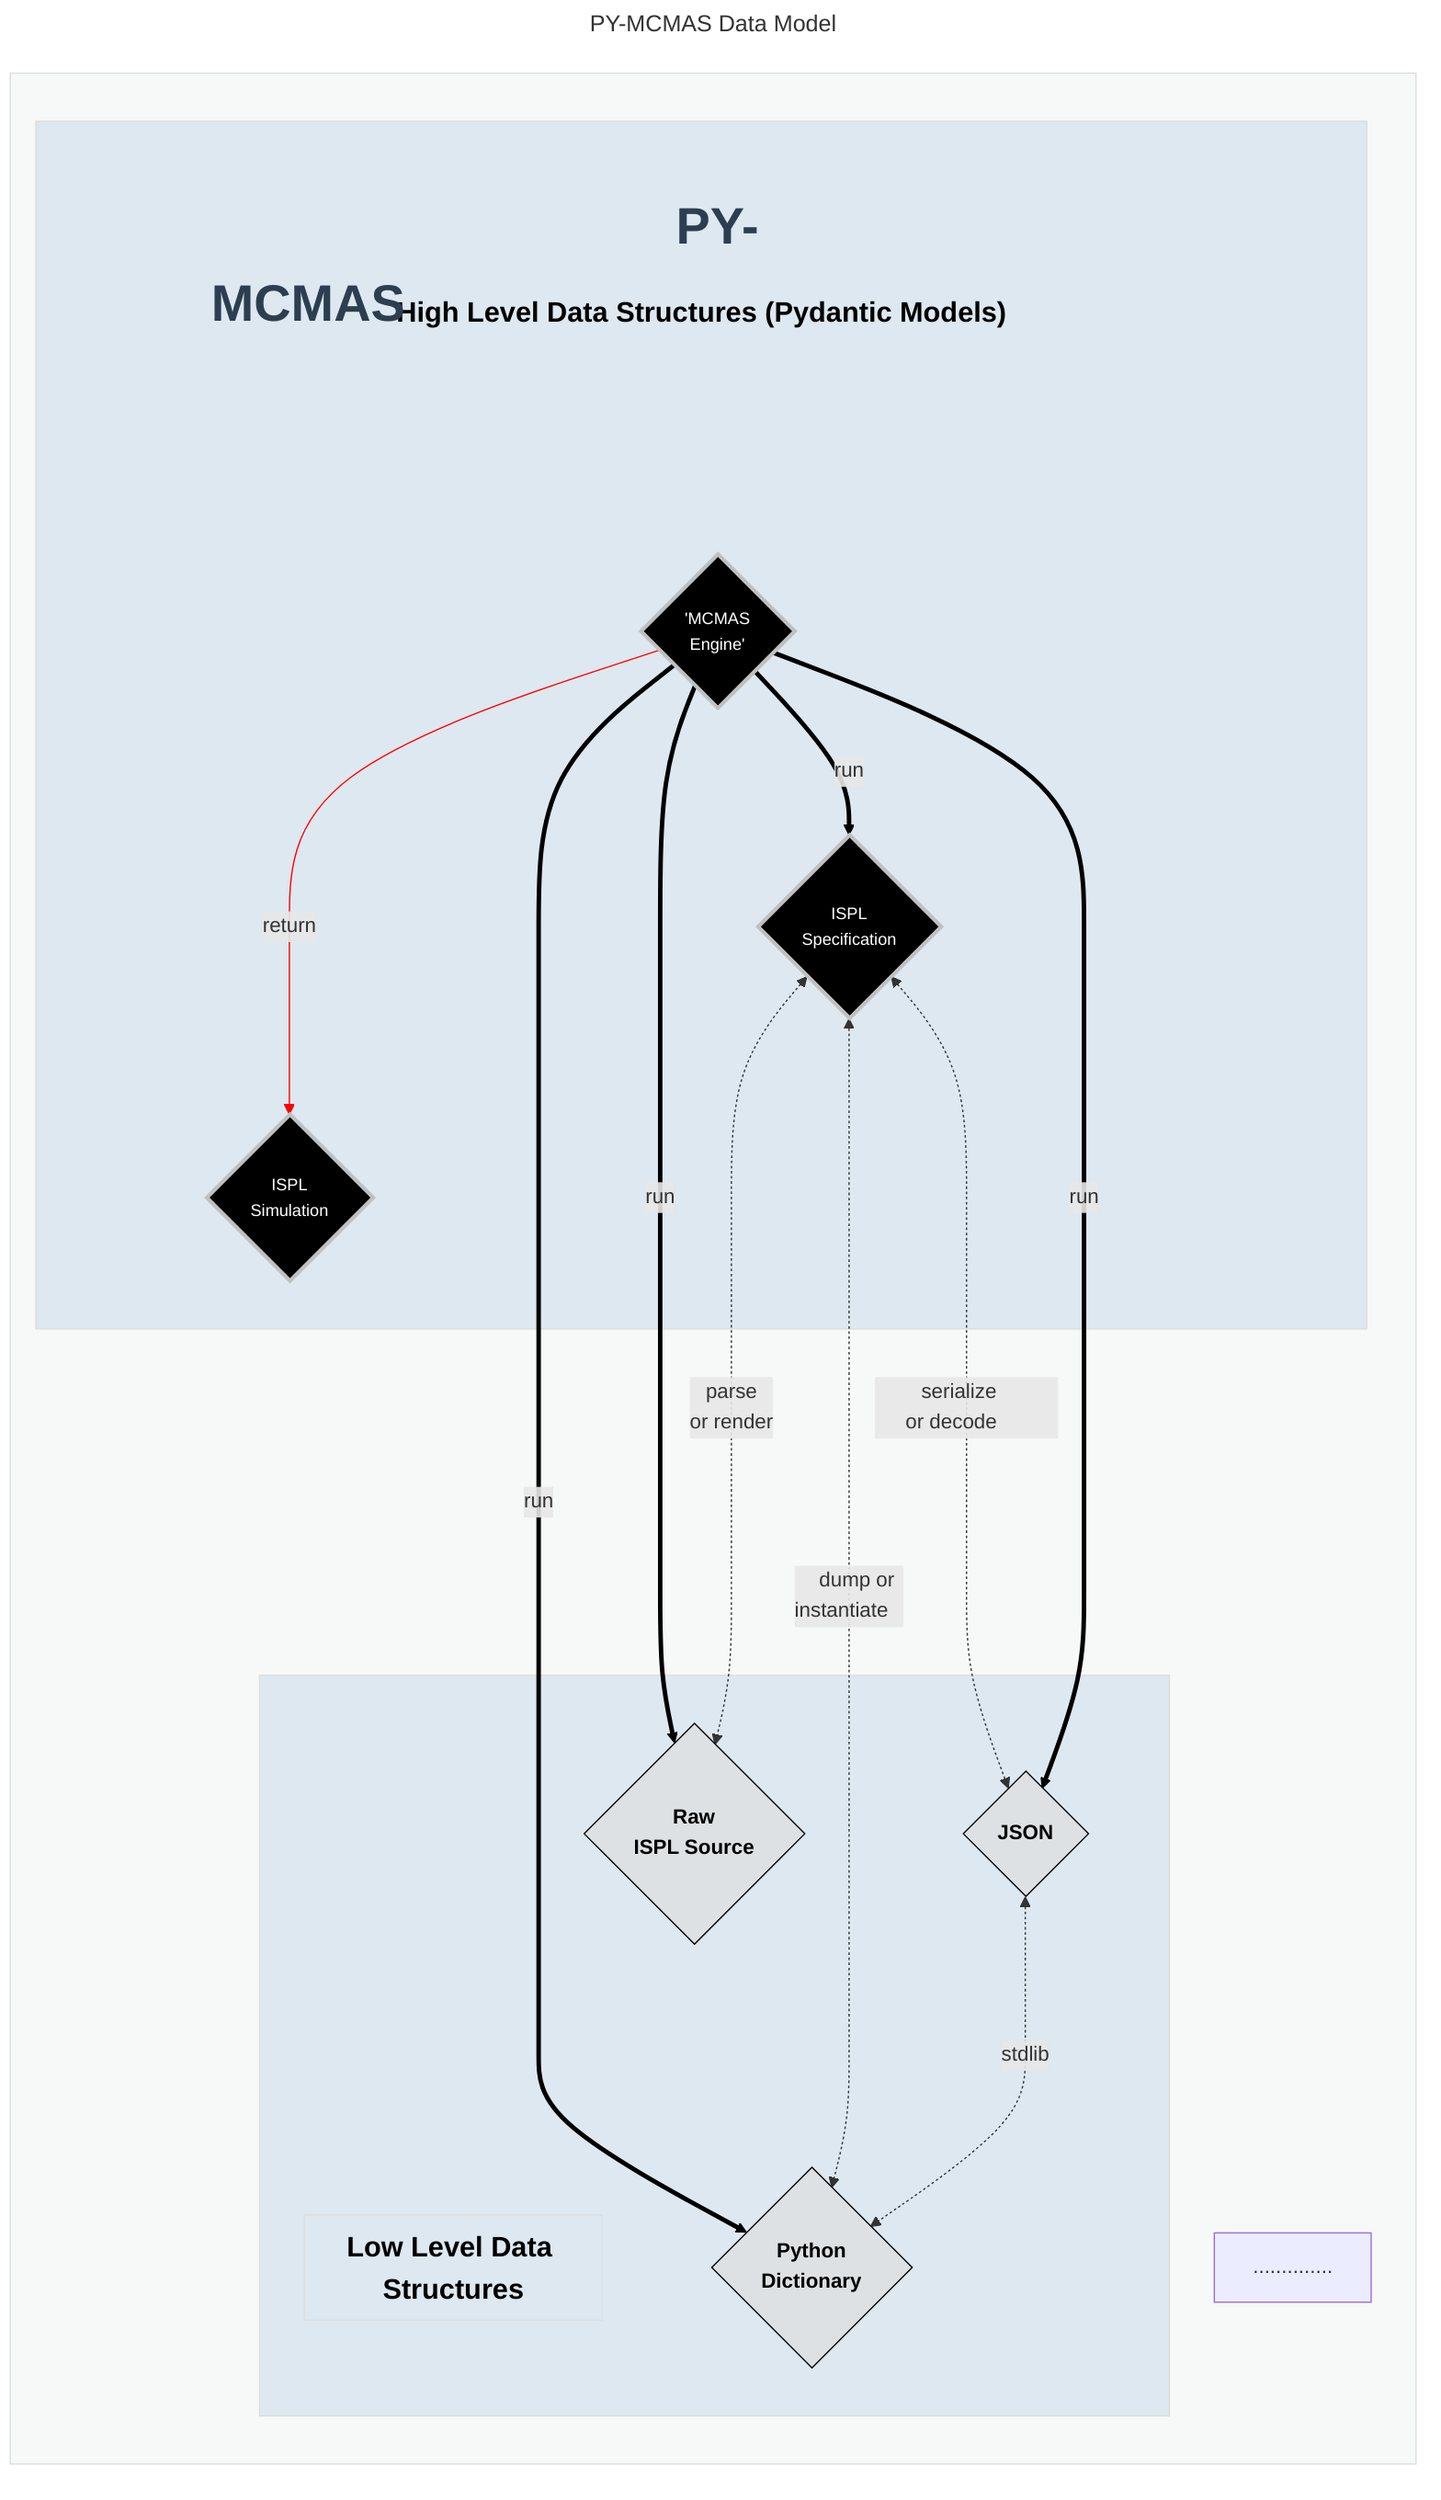 ---
title: PY-MCMAS Data Model
---
%% ⠀⠀⠀⠀⠀⠀⠀⠀⠀⠀⠀⠀⠀⠀⠀⠀⠀⠀⠀⠀⠀⠀⠀⠀⠀⠀⠀⠀⠀⠀⠀⠀⠀⠀
%% %%{init: {
%%   'theme': 'base',
%%   'themeVariables': {
%%     'fontFamily': 'Arial',
%%     'fontSize': '18px'
%%   }
}}%%
flowchart RL
    subgraph Module [" "]
      TOP_TITLE["PY-MCMAS⠀⠀⠀⠀⠀⠀⠀⠀⠀⠀⠀⠀⠀⠀⠀⠀⠀⠀⠀⠀⠀⠀"]---Mcmas
      subgraph ML2 ["<br><br><br><br>High Level Data Structures (Pydantic Models)"]
        %% linkStyle 0 stroke:transparent
      TOP_TITLE-..-Mcmas
        %% invisible1[" "]---Mcmas
      linkStyle 0 stroke:transparent
      linkStyle 1 stroke:transparent
        ISim{"ISPL<br/>Simulation"}
        Spec{"ISPL<br/>Specification"}
        Mcmas{'MCMAS<br/>Engine'}
      end
      subgraph ML1 [" "]
        direction RL 
        JSON("JSON<br/>")
        Code{"Raw<br/>ISPL Source"}
        Dict{"Python<br/>Dictionary"}
      subgraph ML3 ["Low Level Data Structures"]
        %% aaa----------bbbb
        %% class aaa,bbb invisible
      end
      end
      invisible2[".............."]
      Mcmas ---> | return | ISim
      linkStyle 2 stroke:red
      Mcmas ===> | run | Dict
      linkStyle 3 stroke:black
      Mcmas ==> | run | Code
      linkStyle 4 stroke:black
      Mcmas ==> | run | Spec
      linkStyle 5 stroke:black
      Mcmas ==> | run | JSON
      linkStyle 6 stroke:black
      JSON{"JSON"} <-..-> |stdlib| Dict
      Spec <-..-> |parse <br/>or render| Code
      Spec <-.....-> |"⠀dump or </br> instantiate⠀"| Dict
      Spec <-...-> |"⠀⠀serialize⠀⠀⠀<br/>⠀⠀or decode⠀⠀⠀⠀"| JSON
      
      %% subgraph ML3 [" "]
      %%   ISim---|extract symbols| Sympy ---|extract symbols| Spec
      %% end
    end
        
    class Module Background
    class ML1,ML2 Blue
    class ML1,ML3 Blue
    class L1,ML2 subSubgraph
    class EType,SimType,SpecType typeNode
    class JSON,Dict,Code dataNode
    class Mcmas,ISim,Spec blackWhite
    classDef Background fill:#f7f8f8,stroke:#ddd,stroke-width:4x,font-size:22px,font-weight:bold,color:black
    
    classDef Blue fill:#dde8f0,stroke:#ddd,stroke-width:4x,font-size:22px,font-weight:bold,color:black
    
    classDef dataNode fill:#dde1e4,color:black,font-weight:bolder,stroke:black,stroke-width:1px
    
    classDef blackWhite fill:#000000,stroke:silver,stroke-width:3px,font-size:13px,color:#ffffff
     
    classDef invisible fill:transparent,stroke:transparent,font-size:32px,font-weight:bold
    %% classDef invisibleLine stroke:transparent
    
    class TOP_TITLE,invisible1 invisible
    class TOP_TITLE,invisible1 Title
  classDef Title fill:none,stroke:none,color:#2c3e50,font-size:40px,font-weight:bold
  classDef Subtitle fill:none,stroke:none,color:#2c3e50,font-size:35px,font-weight:bold

%% #b2bbc2
%% #b9c1c8
%% #c1c8ce
%% #c9cfd4
%% #d0d6da
%% #d8dde0
%% #e0e3e6
%% #e7eaec
%% #eff1f2
%% #f7f8f8
%% #ffffff

%% #8795a0
%% #96a2ab
%% #a4aeb7
%% #b2bbc2
%% #c0c8cd
%% #ced4d9
%% #dde1e4